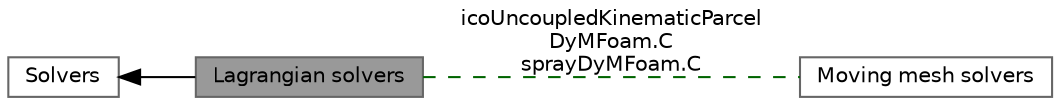digraph "Lagrangian solvers"
{
 // LATEX_PDF_SIZE
  bgcolor="transparent";
  edge [fontname=Helvetica,fontsize=10,labelfontname=Helvetica,labelfontsize=10];
  node [fontname=Helvetica,fontsize=10,shape=box,height=0.2,width=0.4];
  rankdir=LR;
  Node1 [id="Node000001",label="Lagrangian solvers",height=0.2,width=0.4,color="gray40", fillcolor="grey60", style="filled", fontcolor="black",tooltip=" "];
  Node3 [id="Node000003",label="Moving mesh solvers",height=0.2,width=0.4,color="grey40", fillcolor="white", style="filled",URL="$group__grpMovingMeshSolvers.html",tooltip=" "];
  Node2 [id="Node000002",label="Solvers",height=0.2,width=0.4,color="grey40", fillcolor="white", style="filled",URL="$group__grpSolvers.html",tooltip=" "];
  Node2->Node1 [shape=plaintext, dir="back", style="solid"];
  Node1->Node3 [shape=plaintext, label="icoUncoupledKinematicParcel\lDyMFoam.C\nsprayDyMFoam.C", color="darkgreen", dir="none", style="dashed"];
}
